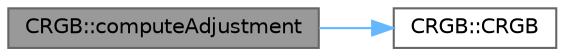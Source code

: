 digraph "CRGB::computeAdjustment"
{
 // LATEX_PDF_SIZE
  bgcolor="transparent";
  edge [fontname=Helvetica,fontsize=10,labelfontname=Helvetica,labelfontsize=10];
  node [fontname=Helvetica,fontsize=10,shape=box,height=0.2,width=0.4];
  rankdir="LR";
  Node1 [id="Node000001",label="CRGB::computeAdjustment",height=0.2,width=0.4,color="gray40", fillcolor="grey60", style="filled", fontcolor="black",tooltip="Calculates the combined color adjustment to the LEDs at a given scale, color correction,..."];
  Node1 -> Node2 [id="edge1_Node000001_Node000002",color="steelblue1",style="solid",tooltip=" "];
  Node2 [id="Node000002",label="CRGB::CRGB",height=0.2,width=0.4,color="grey40", fillcolor="white", style="filled",URL="$db/d87/group___pixel_types.html#a08d8e05a3fcdb88dedb886cad9cbd3fa",tooltip="Default constructor."];
}
